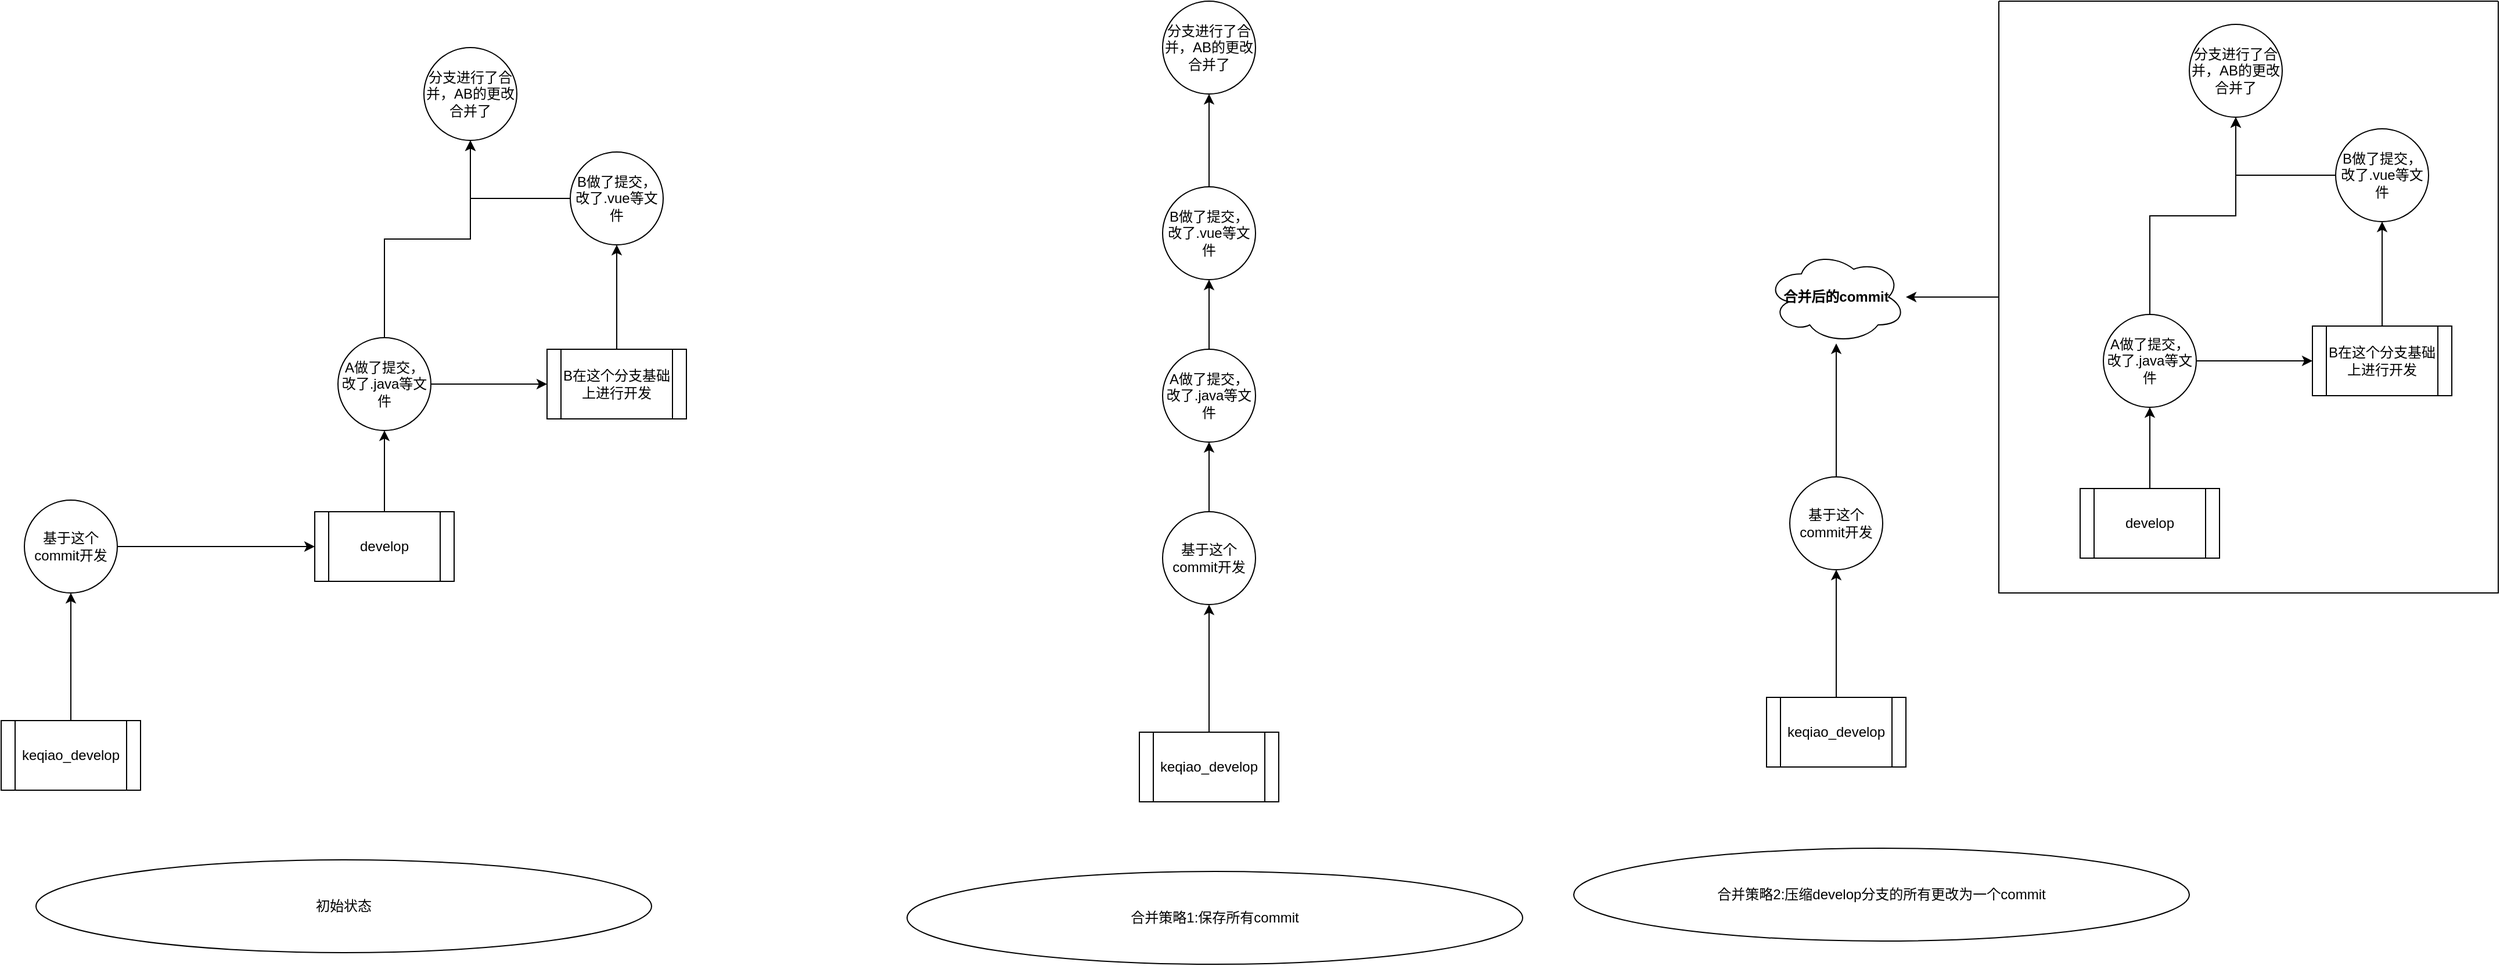 <mxfile version="16.6.7" type="github">
  <diagram id="VMAOQe_0gnJvLNbKO70s" name="第 1 页">
    <mxGraphModel dx="3278" dy="2689" grid="1" gridSize="10" guides="1" tooltips="1" connect="1" arrows="1" fold="1" page="1" pageScale="1" pageWidth="827" pageHeight="1169" math="0" shadow="0">
      <root>
        <mxCell id="0" />
        <mxCell id="1" parent="0" />
        <mxCell id="15yaaTe_zvbIPGnelZEA-4" value="" style="edgeStyle=orthogonalEdgeStyle;rounded=0;orthogonalLoop=1;jettySize=auto;html=1;" edge="1" parent="1" source="15yaaTe_zvbIPGnelZEA-2" target="15yaaTe_zvbIPGnelZEA-3">
          <mxGeometry relative="1" as="geometry" />
        </mxCell>
        <mxCell id="15yaaTe_zvbIPGnelZEA-2" value="keqiao_develop" style="shape=process;whiteSpace=wrap;html=1;backgroundOutline=1;" vertex="1" parent="1">
          <mxGeometry x="260" y="280" width="120" height="60" as="geometry" />
        </mxCell>
        <mxCell id="15yaaTe_zvbIPGnelZEA-48" value="" style="edgeStyle=orthogonalEdgeStyle;rounded=0;orthogonalLoop=1;jettySize=auto;html=1;" edge="1" parent="1" source="15yaaTe_zvbIPGnelZEA-3" target="15yaaTe_zvbIPGnelZEA-7">
          <mxGeometry relative="1" as="geometry" />
        </mxCell>
        <mxCell id="15yaaTe_zvbIPGnelZEA-3" value="基于这个commit开发" style="ellipse;whiteSpace=wrap;html=1;aspect=fixed;" vertex="1" parent="1">
          <mxGeometry x="280" y="90" width="80" height="80" as="geometry" />
        </mxCell>
        <mxCell id="15yaaTe_zvbIPGnelZEA-49" value="" style="edgeStyle=orthogonalEdgeStyle;rounded=0;orthogonalLoop=1;jettySize=auto;html=1;" edge="1" parent="1" source="15yaaTe_zvbIPGnelZEA-7" target="15yaaTe_zvbIPGnelZEA-15">
          <mxGeometry relative="1" as="geometry" />
        </mxCell>
        <mxCell id="15yaaTe_zvbIPGnelZEA-7" value="A做了提交，改了.java等文件" style="ellipse;whiteSpace=wrap;html=1;aspect=fixed;" vertex="1" parent="1">
          <mxGeometry x="280" y="-50" width="80" height="80" as="geometry" />
        </mxCell>
        <mxCell id="15yaaTe_zvbIPGnelZEA-13" value="分支进行了合并，AB的更改合并了" style="ellipse;whiteSpace=wrap;html=1;aspect=fixed;" vertex="1" parent="1">
          <mxGeometry x="280" y="-350" width="80" height="80" as="geometry" />
        </mxCell>
        <mxCell id="15yaaTe_zvbIPGnelZEA-50" value="" style="edgeStyle=orthogonalEdgeStyle;rounded=0;orthogonalLoop=1;jettySize=auto;html=1;" edge="1" parent="1" source="15yaaTe_zvbIPGnelZEA-15" target="15yaaTe_zvbIPGnelZEA-13">
          <mxGeometry relative="1" as="geometry" />
        </mxCell>
        <mxCell id="15yaaTe_zvbIPGnelZEA-15" value="B做了提交，改了.vue等文件" style="ellipse;whiteSpace=wrap;html=1;aspect=fixed;" vertex="1" parent="1">
          <mxGeometry x="280" y="-190" width="80" height="80" as="geometry" />
        </mxCell>
        <mxCell id="15yaaTe_zvbIPGnelZEA-18" value="" style="edgeStyle=orthogonalEdgeStyle;rounded=0;orthogonalLoop=1;jettySize=auto;html=1;" edge="1" parent="1" source="15yaaTe_zvbIPGnelZEA-19" target="15yaaTe_zvbIPGnelZEA-26">
          <mxGeometry relative="1" as="geometry" />
        </mxCell>
        <mxCell id="15yaaTe_zvbIPGnelZEA-19" value="develop" style="shape=process;whiteSpace=wrap;html=1;backgroundOutline=1;" vertex="1" parent="1">
          <mxGeometry x="1070" y="70" width="120" height="60" as="geometry" />
        </mxCell>
        <mxCell id="15yaaTe_zvbIPGnelZEA-20" value="" style="edgeStyle=orthogonalEdgeStyle;rounded=0;orthogonalLoop=1;jettySize=auto;html=1;" edge="1" parent="1" source="15yaaTe_zvbIPGnelZEA-21" target="15yaaTe_zvbIPGnelZEA-23">
          <mxGeometry relative="1" as="geometry" />
        </mxCell>
        <mxCell id="15yaaTe_zvbIPGnelZEA-21" value="keqiao_develop" style="shape=process;whiteSpace=wrap;html=1;backgroundOutline=1;" vertex="1" parent="1">
          <mxGeometry x="800" y="250" width="120" height="60" as="geometry" />
        </mxCell>
        <mxCell id="15yaaTe_zvbIPGnelZEA-54" value="" style="edgeStyle=orthogonalEdgeStyle;rounded=0;orthogonalLoop=1;jettySize=auto;html=1;" edge="1" parent="1" source="15yaaTe_zvbIPGnelZEA-23" target="15yaaTe_zvbIPGnelZEA-52">
          <mxGeometry relative="1" as="geometry" />
        </mxCell>
        <mxCell id="15yaaTe_zvbIPGnelZEA-23" value="基于这个commit开发" style="ellipse;whiteSpace=wrap;html=1;aspect=fixed;" vertex="1" parent="1">
          <mxGeometry x="820" y="60" width="80" height="80" as="geometry" />
        </mxCell>
        <mxCell id="15yaaTe_zvbIPGnelZEA-24" value="" style="edgeStyle=orthogonalEdgeStyle;rounded=0;orthogonalLoop=1;jettySize=auto;html=1;" edge="1" parent="1" source="15yaaTe_zvbIPGnelZEA-26" target="15yaaTe_zvbIPGnelZEA-28">
          <mxGeometry relative="1" as="geometry" />
        </mxCell>
        <mxCell id="15yaaTe_zvbIPGnelZEA-25" value="" style="edgeStyle=orthogonalEdgeStyle;rounded=0;orthogonalLoop=1;jettySize=auto;html=1;" edge="1" parent="1" source="15yaaTe_zvbIPGnelZEA-26" target="15yaaTe_zvbIPGnelZEA-29">
          <mxGeometry relative="1" as="geometry" />
        </mxCell>
        <mxCell id="15yaaTe_zvbIPGnelZEA-26" value="A做了提交，改了.java等文件" style="ellipse;whiteSpace=wrap;html=1;aspect=fixed;" vertex="1" parent="1">
          <mxGeometry x="1090" y="-80" width="80" height="80" as="geometry" />
        </mxCell>
        <mxCell id="15yaaTe_zvbIPGnelZEA-27" value="" style="edgeStyle=orthogonalEdgeStyle;rounded=0;orthogonalLoop=1;jettySize=auto;html=1;" edge="1" parent="1" source="15yaaTe_zvbIPGnelZEA-28" target="15yaaTe_zvbIPGnelZEA-31">
          <mxGeometry relative="1" as="geometry" />
        </mxCell>
        <mxCell id="15yaaTe_zvbIPGnelZEA-28" value="B在这个分支基础上进行开发" style="shape=process;whiteSpace=wrap;html=1;backgroundOutline=1;" vertex="1" parent="1">
          <mxGeometry x="1270" y="-70" width="120" height="60" as="geometry" />
        </mxCell>
        <mxCell id="15yaaTe_zvbIPGnelZEA-29" value="分支进行了合并，AB的更改合并了" style="ellipse;whiteSpace=wrap;html=1;aspect=fixed;" vertex="1" parent="1">
          <mxGeometry x="1164" y="-330" width="80" height="80" as="geometry" />
        </mxCell>
        <mxCell id="15yaaTe_zvbIPGnelZEA-30" style="edgeStyle=orthogonalEdgeStyle;rounded=0;orthogonalLoop=1;jettySize=auto;html=1;exitX=0;exitY=0.5;exitDx=0;exitDy=0;entryX=0.5;entryY=1;entryDx=0;entryDy=0;" edge="1" parent="1" source="15yaaTe_zvbIPGnelZEA-31" target="15yaaTe_zvbIPGnelZEA-29">
          <mxGeometry relative="1" as="geometry" />
        </mxCell>
        <mxCell id="15yaaTe_zvbIPGnelZEA-31" value="B做了提交，改了.vue等文件" style="ellipse;whiteSpace=wrap;html=1;aspect=fixed;" vertex="1" parent="1">
          <mxGeometry x="1290" y="-240" width="80" height="80" as="geometry" />
        </mxCell>
        <mxCell id="15yaaTe_zvbIPGnelZEA-32" value="合并策略1:保存所有commit" style="ellipse;whiteSpace=wrap;html=1;" vertex="1" parent="1">
          <mxGeometry x="60" y="400" width="530" height="80" as="geometry" />
        </mxCell>
        <mxCell id="15yaaTe_zvbIPGnelZEA-33" value="" style="edgeStyle=orthogonalEdgeStyle;rounded=0;orthogonalLoop=1;jettySize=auto;html=1;" edge="1" parent="1" source="15yaaTe_zvbIPGnelZEA-34" target="15yaaTe_zvbIPGnelZEA-41">
          <mxGeometry relative="1" as="geometry" />
        </mxCell>
        <mxCell id="15yaaTe_zvbIPGnelZEA-34" value="develop" style="shape=process;whiteSpace=wrap;html=1;backgroundOutline=1;" vertex="1" parent="1">
          <mxGeometry x="-450" y="90" width="120" height="60" as="geometry" />
        </mxCell>
        <mxCell id="15yaaTe_zvbIPGnelZEA-35" value="" style="edgeStyle=orthogonalEdgeStyle;rounded=0;orthogonalLoop=1;jettySize=auto;html=1;" edge="1" parent="1" source="15yaaTe_zvbIPGnelZEA-36" target="15yaaTe_zvbIPGnelZEA-38">
          <mxGeometry relative="1" as="geometry" />
        </mxCell>
        <mxCell id="15yaaTe_zvbIPGnelZEA-36" value="keqiao_develop" style="shape=process;whiteSpace=wrap;html=1;backgroundOutline=1;" vertex="1" parent="1">
          <mxGeometry x="-720" y="270" width="120" height="60" as="geometry" />
        </mxCell>
        <mxCell id="15yaaTe_zvbIPGnelZEA-37" value="" style="edgeStyle=orthogonalEdgeStyle;rounded=0;orthogonalLoop=1;jettySize=auto;html=1;" edge="1" parent="1" source="15yaaTe_zvbIPGnelZEA-38" target="15yaaTe_zvbIPGnelZEA-34">
          <mxGeometry relative="1" as="geometry" />
        </mxCell>
        <mxCell id="15yaaTe_zvbIPGnelZEA-38" value="基于这个commit开发" style="ellipse;whiteSpace=wrap;html=1;aspect=fixed;" vertex="1" parent="1">
          <mxGeometry x="-700" y="80" width="80" height="80" as="geometry" />
        </mxCell>
        <mxCell id="15yaaTe_zvbIPGnelZEA-39" value="" style="edgeStyle=orthogonalEdgeStyle;rounded=0;orthogonalLoop=1;jettySize=auto;html=1;" edge="1" parent="1" source="15yaaTe_zvbIPGnelZEA-41" target="15yaaTe_zvbIPGnelZEA-43">
          <mxGeometry relative="1" as="geometry" />
        </mxCell>
        <mxCell id="15yaaTe_zvbIPGnelZEA-40" value="" style="edgeStyle=orthogonalEdgeStyle;rounded=0;orthogonalLoop=1;jettySize=auto;html=1;" edge="1" parent="1" source="15yaaTe_zvbIPGnelZEA-41" target="15yaaTe_zvbIPGnelZEA-44">
          <mxGeometry relative="1" as="geometry" />
        </mxCell>
        <mxCell id="15yaaTe_zvbIPGnelZEA-41" value="A做了提交，改了.java等文件" style="ellipse;whiteSpace=wrap;html=1;aspect=fixed;" vertex="1" parent="1">
          <mxGeometry x="-430" y="-60" width="80" height="80" as="geometry" />
        </mxCell>
        <mxCell id="15yaaTe_zvbIPGnelZEA-42" value="" style="edgeStyle=orthogonalEdgeStyle;rounded=0;orthogonalLoop=1;jettySize=auto;html=1;" edge="1" parent="1" source="15yaaTe_zvbIPGnelZEA-43" target="15yaaTe_zvbIPGnelZEA-46">
          <mxGeometry relative="1" as="geometry" />
        </mxCell>
        <mxCell id="15yaaTe_zvbIPGnelZEA-43" value="B在这个分支基础上进行开发" style="shape=process;whiteSpace=wrap;html=1;backgroundOutline=1;" vertex="1" parent="1">
          <mxGeometry x="-250" y="-50" width="120" height="60" as="geometry" />
        </mxCell>
        <mxCell id="15yaaTe_zvbIPGnelZEA-44" value="分支进行了合并，AB的更改合并了" style="ellipse;whiteSpace=wrap;html=1;aspect=fixed;" vertex="1" parent="1">
          <mxGeometry x="-356" y="-310" width="80" height="80" as="geometry" />
        </mxCell>
        <mxCell id="15yaaTe_zvbIPGnelZEA-45" style="edgeStyle=orthogonalEdgeStyle;rounded=0;orthogonalLoop=1;jettySize=auto;html=1;exitX=0;exitY=0.5;exitDx=0;exitDy=0;entryX=0.5;entryY=1;entryDx=0;entryDy=0;" edge="1" parent="1" source="15yaaTe_zvbIPGnelZEA-46" target="15yaaTe_zvbIPGnelZEA-44">
          <mxGeometry relative="1" as="geometry" />
        </mxCell>
        <mxCell id="15yaaTe_zvbIPGnelZEA-46" value="B做了提交，改了.vue等文件" style="ellipse;whiteSpace=wrap;html=1;aspect=fixed;" vertex="1" parent="1">
          <mxGeometry x="-230" y="-220" width="80" height="80" as="geometry" />
        </mxCell>
        <mxCell id="15yaaTe_zvbIPGnelZEA-47" value="初始状态" style="ellipse;whiteSpace=wrap;html=1;" vertex="1" parent="1">
          <mxGeometry x="-690" y="390" width="530" height="80" as="geometry" />
        </mxCell>
        <mxCell id="15yaaTe_zvbIPGnelZEA-53" value="" style="edgeStyle=orthogonalEdgeStyle;rounded=0;orthogonalLoop=1;jettySize=auto;html=1;" edge="1" parent="1" source="15yaaTe_zvbIPGnelZEA-51" target="15yaaTe_zvbIPGnelZEA-52">
          <mxGeometry relative="1" as="geometry" />
        </mxCell>
        <mxCell id="15yaaTe_zvbIPGnelZEA-51" value="" style="swimlane;startSize=0;" vertex="1" parent="1">
          <mxGeometry x="1000" y="-350" width="430" height="510" as="geometry" />
        </mxCell>
        <mxCell id="15yaaTe_zvbIPGnelZEA-52" value="合并后的commit" style="ellipse;shape=cloud;whiteSpace=wrap;html=1;fontStyle=1;startSize=0;" vertex="1" parent="1">
          <mxGeometry x="800" y="-135" width="120" height="80" as="geometry" />
        </mxCell>
        <mxCell id="15yaaTe_zvbIPGnelZEA-55" value="合并策略2:压缩develop分支的所有更改为一个commit" style="ellipse;whiteSpace=wrap;html=1;" vertex="1" parent="1">
          <mxGeometry x="634" y="380" width="530" height="80" as="geometry" />
        </mxCell>
      </root>
    </mxGraphModel>
  </diagram>
</mxfile>
